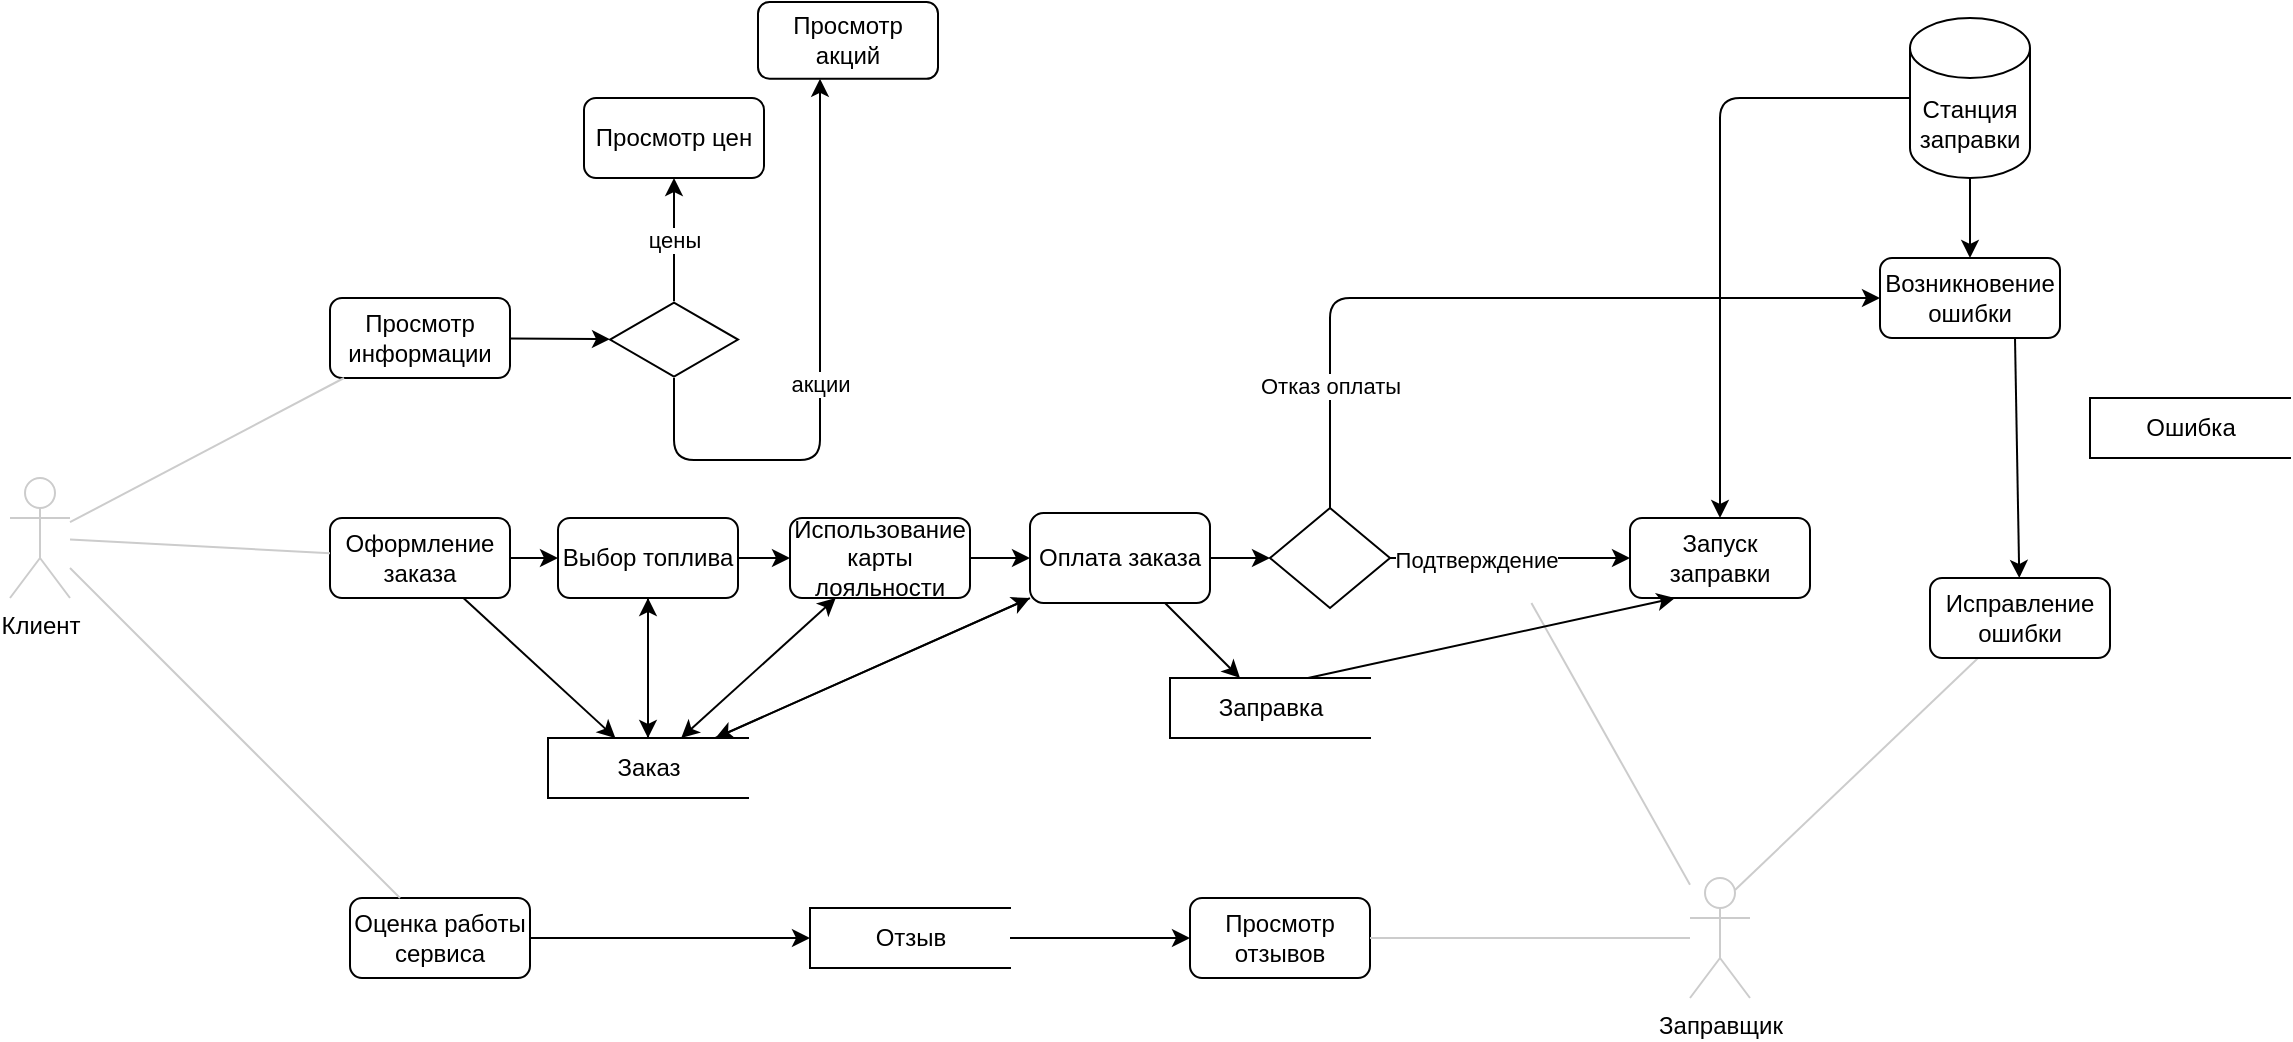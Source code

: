 <mxfile version="13.9.9" type="device"><diagram id="5GEMUtOIH0vdJ1ngVMHI" name="Страница 1"><mxGraphModel dx="852" dy="1664" grid="1" gridSize="10" guides="1" tooltips="1" connect="1" arrows="1" fold="1" page="1" pageScale="1" pageWidth="827" pageHeight="1169" math="0" shadow="0"><root><mxCell id="0"/><mxCell id="1" parent="0"/><mxCell id="qXA2Iq4RMXD0maplFMya-1" value="Клиент" style="shape=umlActor;verticalLabelPosition=bottom;verticalAlign=top;html=1;outlineConnect=0;strokeColor=#CCCCCC;rounded=1;" parent="1" vertex="1"><mxGeometry x="40" y="200" width="30" height="60" as="geometry"/></mxCell><mxCell id="qXA2Iq4RMXD0maplFMya-2" value="Просмотр информации" style="whiteSpace=wrap;html=1;rounded=1;" parent="1" vertex="1"><mxGeometry x="200" y="110" width="90" height="40" as="geometry"/></mxCell><mxCell id="YH_Gy40x2l6gPjEG8Hgx-11" style="edgeStyle=none;orthogonalLoop=1;jettySize=auto;html=1;" parent="1" source="qXA2Iq4RMXD0maplFMya-3" target="YH_Gy40x2l6gPjEG8Hgx-9" edge="1"><mxGeometry relative="1" as="geometry"/></mxCell><mxCell id="qXA2Iq4RMXD0maplFMya-3" value="Оценка работы сервиса" style="whiteSpace=wrap;html=1;rounded=1;" parent="1" vertex="1"><mxGeometry x="210" y="410" width="90" height="40" as="geometry"/></mxCell><mxCell id="YH_Gy40x2l6gPjEG8Hgx-16" style="edgeStyle=none;orthogonalLoop=1;jettySize=auto;html=1;" parent="1" source="qXA2Iq4RMXD0maplFMya-5" target="YH_Gy40x2l6gPjEG8Hgx-15" edge="1"><mxGeometry relative="1" as="geometry"/></mxCell><mxCell id="qXA2Iq4RMXD0maplFMya-5" value="Оформление заказа" style="whiteSpace=wrap;html=1;rounded=1;" parent="1" vertex="1"><mxGeometry x="200" y="220" width="90" height="40" as="geometry"/></mxCell><mxCell id="qXA2Iq4RMXD0maplFMya-8" value="" style="endArrow=none;html=1;endFill=0;strokeColor=#CCCCCC;" parent="1" source="qXA2Iq4RMXD0maplFMya-1" target="qXA2Iq4RMXD0maplFMya-2" edge="1"><mxGeometry width="50" height="50" relative="1" as="geometry"><mxPoint x="390" y="250" as="sourcePoint"/><mxPoint x="440" y="200" as="targetPoint"/></mxGeometry></mxCell><mxCell id="qXA2Iq4RMXD0maplFMya-9" value="" style="endArrow=none;html=1;endFill=0;strokeColor=#CCCCCC;" parent="1" source="qXA2Iq4RMXD0maplFMya-1" target="qXA2Iq4RMXD0maplFMya-5" edge="1"><mxGeometry width="50" height="50" relative="1" as="geometry"><mxPoint x="390" y="250" as="sourcePoint"/><mxPoint x="440" y="200" as="targetPoint"/></mxGeometry></mxCell><mxCell id="qXA2Iq4RMXD0maplFMya-10" value="" style="endArrow=none;html=1;endFill=0;strokeColor=#CCCCCC;" parent="1" source="qXA2Iq4RMXD0maplFMya-1" target="qXA2Iq4RMXD0maplFMya-3" edge="1"><mxGeometry width="50" height="50" relative="1" as="geometry"><mxPoint x="390" y="250" as="sourcePoint"/><mxPoint x="440" y="200" as="targetPoint"/></mxGeometry></mxCell><mxCell id="YH_Gy40x2l6gPjEG8Hgx-2" value="цены" style="edgeStyle=orthogonalEdgeStyle;orthogonalLoop=1;jettySize=auto;html=1;" parent="1" source="qXA2Iq4RMXD0maplFMya-11" target="qXA2Iq4RMXD0maplFMya-22" edge="1"><mxGeometry relative="1" as="geometry"><Array as="points"><mxPoint x="372" y="70"/></Array></mxGeometry></mxCell><mxCell id="qXA2Iq4RMXD0maplFMya-11" value="" style="html=1;whiteSpace=wrap;aspect=fixed;shape=isoRectangle;rounded=1;sketch=0;shadow=0;" parent="1" vertex="1"><mxGeometry x="340" y="111.6" width="64" height="38.4" as="geometry"/></mxCell><mxCell id="qXA2Iq4RMXD0maplFMya-18" value="" style="endArrow=classic;html=1;" parent="1" source="qXA2Iq4RMXD0maplFMya-2" target="qXA2Iq4RMXD0maplFMya-11" edge="1"><mxGeometry width="50" height="50" relative="1" as="geometry"><mxPoint x="380" y="250" as="sourcePoint"/><mxPoint x="340" y="130" as="targetPoint"/></mxGeometry></mxCell><mxCell id="qXA2Iq4RMXD0maplFMya-21" value="Просмотр акций" style="whiteSpace=wrap;html=1;rounded=1;" parent="1" vertex="1"><mxGeometry x="414" y="-38.0" width="90" height="38.4" as="geometry"/></mxCell><mxCell id="qXA2Iq4RMXD0maplFMya-22" value="Просмотр цен" style="whiteSpace=wrap;html=1;rounded=1;" parent="1" vertex="1"><mxGeometry x="327" y="10" width="90" height="40" as="geometry"/></mxCell><mxCell id="qXA2Iq4RMXD0maplFMya-23" value="акции" style="endArrow=classic;html=1;edgeStyle=orthogonalEdgeStyle;" parent="1" source="qXA2Iq4RMXD0maplFMya-11" target="qXA2Iq4RMXD0maplFMya-21" edge="1"><mxGeometry width="50" height="50" relative="1" as="geometry"><mxPoint x="380" y="260" as="sourcePoint"/><mxPoint x="430" y="210" as="targetPoint"/><Array as="points"><mxPoint x="372" y="191"/><mxPoint x="445" y="191"/></Array></mxGeometry></mxCell><mxCell id="YH_Gy40x2l6gPjEG8Hgx-20" style="edgeStyle=none;orthogonalLoop=1;jettySize=auto;html=1;" parent="1" source="qXA2Iq4RMXD0maplFMya-26" target="YH_Gy40x2l6gPjEG8Hgx-19" edge="1"><mxGeometry relative="1" as="geometry"/></mxCell><mxCell id="YH_Gy40x2l6gPjEG8Hgx-22" style="edgeStyle=none;orthogonalLoop=1;jettySize=auto;html=1;" parent="1" source="qXA2Iq4RMXD0maplFMya-26" target="YH_Gy40x2l6gPjEG8Hgx-15" edge="1"><mxGeometry relative="1" as="geometry"/></mxCell><mxCell id="HxqpyIgsa3HWsWN44gle-8" style="edgeStyle=orthogonalEdgeStyle;orthogonalLoop=1;jettySize=auto;html=1;entryX=0;entryY=0.5;entryDx=0;entryDy=0;" parent="1" source="qXA2Iq4RMXD0maplFMya-26" target="YH_Gy40x2l6gPjEG8Hgx-26" edge="1"><mxGeometry relative="1" as="geometry"/></mxCell><mxCell id="qXA2Iq4RMXD0maplFMya-26" value="Оплата заказа" style="whiteSpace=wrap;html=1;rounded=1;" parent="1" vertex="1"><mxGeometry x="550" y="217.5" width="90" height="45" as="geometry"/></mxCell><mxCell id="qXA2Iq4RMXD0maplFMya-27" value="Использование карты лояльности" style="whiteSpace=wrap;html=1;rounded=1;" parent="1" vertex="1"><mxGeometry x="430" y="220" width="90" height="40" as="geometry"/></mxCell><mxCell id="YH_Gy40x2l6gPjEG8Hgx-18" style="edgeStyle=none;orthogonalLoop=1;jettySize=auto;html=1;" parent="1" source="qXA2Iq4RMXD0maplFMya-28" target="YH_Gy40x2l6gPjEG8Hgx-15" edge="1"><mxGeometry relative="1" as="geometry"/></mxCell><mxCell id="qXA2Iq4RMXD0maplFMya-28" value="Выбор топлива" style="whiteSpace=wrap;html=1;rounded=1;" parent="1" vertex="1"><mxGeometry x="314" y="220" width="90" height="40" as="geometry"/></mxCell><mxCell id="qXA2Iq4RMXD0maplFMya-29" value="" style="endArrow=classic;html=1;" parent="1" source="qXA2Iq4RMXD0maplFMya-5" target="qXA2Iq4RMXD0maplFMya-28" edge="1"><mxGeometry width="50" height="50" relative="1" as="geometry"><mxPoint x="430" y="250" as="sourcePoint"/><mxPoint x="340" y="240" as="targetPoint"/><Array as="points"/></mxGeometry></mxCell><mxCell id="qXA2Iq4RMXD0maplFMya-30" value="" style="endArrow=classic;html=1;" parent="1" source="qXA2Iq4RMXD0maplFMya-28" target="qXA2Iq4RMXD0maplFMya-27" edge="1"><mxGeometry width="50" height="50" relative="1" as="geometry"><mxPoint x="430" y="250" as="sourcePoint"/><mxPoint x="480" y="200" as="targetPoint"/></mxGeometry></mxCell><mxCell id="qXA2Iq4RMXD0maplFMya-31" value="" style="endArrow=classic;html=1;" parent="1" source="qXA2Iq4RMXD0maplFMya-27" target="qXA2Iq4RMXD0maplFMya-26" edge="1"><mxGeometry width="50" height="50" relative="1" as="geometry"><mxPoint x="430" y="250" as="sourcePoint"/><mxPoint x="480" y="200" as="targetPoint"/></mxGeometry></mxCell><mxCell id="qXA2Iq4RMXD0maplFMya-32" value="Станция заправки" style="shape=cylinder3;whiteSpace=wrap;html=1;boundedLbl=1;backgroundOutline=1;size=15;rounded=1;" parent="1" vertex="1"><mxGeometry x="990" y="-30" width="60" height="80" as="geometry"/></mxCell><mxCell id="qXA2Iq4RMXD0maplFMya-56" style="orthogonalLoop=1;jettySize=auto;html=1;endArrow=none;endFill=0;strokeColor=#CCCCCC;exitX=0.75;exitY=0.1;exitDx=0;exitDy=0;exitPerimeter=0;" parent="1" source="qXA2Iq4RMXD0maplFMya-37" target="qXA2Iq4RMXD0maplFMya-55" edge="1"><mxGeometry relative="1" as="geometry"><mxPoint x="1044" y="380" as="targetPoint"/><mxPoint x="901.143" y="350" as="sourcePoint"/></mxGeometry></mxCell><mxCell id="qXA2Iq4RMXD0maplFMya-61" style="orthogonalLoop=1;jettySize=auto;html=1;endArrow=none;endFill=0;strokeColor=#CCCCCC;" parent="1" source="qXA2Iq4RMXD0maplFMya-37" edge="1"><mxGeometry relative="1" as="geometry"><mxPoint x="880" y="363.409" as="sourcePoint"/><mxPoint x="800.714" y="262.5" as="targetPoint"/></mxGeometry></mxCell><mxCell id="qXA2Iq4RMXD0maplFMya-37" value="Заправщик" style="shape=umlActor;verticalLabelPosition=bottom;verticalAlign=top;html=1;outlineConnect=0;strokeColor=#CCCCCC;rounded=1;" parent="1" vertex="1"><mxGeometry x="880" y="400" width="30" height="60" as="geometry"/></mxCell><mxCell id="qXA2Iq4RMXD0maplFMya-38" value="Запуск заправки" style="whiteSpace=wrap;html=1;rounded=1;" parent="1" vertex="1"><mxGeometry x="850" y="220" width="90" height="40" as="geometry"/></mxCell><mxCell id="qXA2Iq4RMXD0maplFMya-41" value="" style="endArrow=classic;html=1;edgeStyle=orthogonalEdgeStyle;exitX=0;exitY=0.5;exitDx=0;exitDy=0;exitPerimeter=0;entryX=0.5;entryY=0;entryDx=0;entryDy=0;" parent="1" source="qXA2Iq4RMXD0maplFMya-32" target="qXA2Iq4RMXD0maplFMya-38" edge="1"><mxGeometry width="50" height="50" relative="1" as="geometry"><mxPoint x="850" y="10" as="sourcePoint"/><mxPoint x="789" y="220" as="targetPoint"/></mxGeometry></mxCell><mxCell id="qXA2Iq4RMXD0maplFMya-43" value="Возникновение ошибки" style="whiteSpace=wrap;html=1;rounded=1;" parent="1" vertex="1"><mxGeometry x="975" y="90" width="90" height="40" as="geometry"/></mxCell><mxCell id="qXA2Iq4RMXD0maplFMya-45" value="" style="endArrow=classic;html=1;" parent="1" source="qXA2Iq4RMXD0maplFMya-32" target="qXA2Iq4RMXD0maplFMya-43" edge="1"><mxGeometry width="50" height="50" relative="1" as="geometry"><mxPoint x="884" y="50" as="sourcePoint"/><mxPoint x="904" y="80" as="targetPoint"/></mxGeometry></mxCell><mxCell id="qXA2Iq4RMXD0maplFMya-49" value="" style="endArrow=classic;html=1;exitX=0.75;exitY=1;exitDx=0;exitDy=0;" parent="1" source="qXA2Iq4RMXD0maplFMya-43" target="qXA2Iq4RMXD0maplFMya-55" edge="1"><mxGeometry width="50" height="50" relative="1" as="geometry"><mxPoint x="784" y="160" as="sourcePoint"/><mxPoint x="964" y="171.6" as="targetPoint"/><Array as="points"/></mxGeometry></mxCell><mxCell id="qXA2Iq4RMXD0maplFMya-55" value="Исправление ошибки" style="whiteSpace=wrap;html=1;rounded=1;" parent="1" vertex="1"><mxGeometry x="1000" y="250" width="90" height="40" as="geometry"/></mxCell><mxCell id="YH_Gy40x2l6gPjEG8Hgx-13" style="edgeStyle=none;orthogonalLoop=1;jettySize=auto;html=1;" parent="1" source="YH_Gy40x2l6gPjEG8Hgx-9" target="YH_Gy40x2l6gPjEG8Hgx-12" edge="1"><mxGeometry relative="1" as="geometry"/></mxCell><mxCell id="YH_Gy40x2l6gPjEG8Hgx-9" value="Отзыв" style="html=1;dashed=0;whitespace=wrap;shape=partialRectangle;right=0;strokeColor=#000000;rounded=1;" parent="1" vertex="1"><mxGeometry x="440" y="415" width="100" height="30" as="geometry"/></mxCell><mxCell id="YH_Gy40x2l6gPjEG8Hgx-12" value="Просмотр отзывов" style="whiteSpace=wrap;html=1;rounded=1;" parent="1" vertex="1"><mxGeometry x="630" y="410" width="90" height="40" as="geometry"/></mxCell><mxCell id="YH_Gy40x2l6gPjEG8Hgx-14" style="orthogonalLoop=1;jettySize=auto;html=1;endArrow=none;endFill=0;strokeColor=#CCCCCC;" parent="1" source="qXA2Iq4RMXD0maplFMya-37" target="YH_Gy40x2l6gPjEG8Hgx-12" edge="1"><mxGeometry relative="1" as="geometry"><mxPoint x="830" y="370.909" as="sourcePoint"/><mxPoint x="750.714" y="270" as="targetPoint"/></mxGeometry></mxCell><mxCell id="YH_Gy40x2l6gPjEG8Hgx-17" style="edgeStyle=none;orthogonalLoop=1;jettySize=auto;html=1;" parent="1" source="YH_Gy40x2l6gPjEG8Hgx-15" target="qXA2Iq4RMXD0maplFMya-28" edge="1"><mxGeometry relative="1" as="geometry"/></mxCell><mxCell id="YH_Gy40x2l6gPjEG8Hgx-23" style="edgeStyle=none;orthogonalLoop=1;jettySize=auto;html=1;" parent="1" source="YH_Gy40x2l6gPjEG8Hgx-15" target="qXA2Iq4RMXD0maplFMya-26" edge="1"><mxGeometry relative="1" as="geometry"/></mxCell><mxCell id="YH_Gy40x2l6gPjEG8Hgx-15" value="Заказ" style="html=1;dashed=0;whitespace=wrap;shape=partialRectangle;right=0;strokeColor=#000000;rounded=1;" parent="1" vertex="1"><mxGeometry x="309" y="330" width="100" height="30" as="geometry"/></mxCell><mxCell id="YH_Gy40x2l6gPjEG8Hgx-21" style="edgeStyle=none;orthogonalLoop=1;jettySize=auto;html=1;entryX=0.25;entryY=1;entryDx=0;entryDy=0;exitX=0.69;exitY=0;exitDx=0;exitDy=0;exitPerimeter=0;" parent="1" source="YH_Gy40x2l6gPjEG8Hgx-19" target="qXA2Iq4RMXD0maplFMya-38" edge="1"><mxGeometry relative="1" as="geometry"><mxPoint x="690" y="290" as="sourcePoint"/></mxGeometry></mxCell><mxCell id="YH_Gy40x2l6gPjEG8Hgx-19" value="Заправка" style="html=1;dashed=0;whitespace=wrap;shape=partialRectangle;right=0;strokeColor=#000000;rounded=1;" parent="1" vertex="1"><mxGeometry x="620" y="300" width="100" height="30" as="geometry"/></mxCell><mxCell id="YH_Gy40x2l6gPjEG8Hgx-25" value="Ошибка" style="html=1;dashed=0;whitespace=wrap;shape=partialRectangle;right=0;strokeColor=#000000;rounded=1;" parent="1" vertex="1"><mxGeometry x="1080" y="160" width="100" height="30" as="geometry"/></mxCell><mxCell id="HxqpyIgsa3HWsWN44gle-17" style="edgeStyle=orthogonalEdgeStyle;orthogonalLoop=1;jettySize=auto;html=1;entryX=0;entryY=0.5;entryDx=0;entryDy=0;" parent="1" source="YH_Gy40x2l6gPjEG8Hgx-26" target="qXA2Iq4RMXD0maplFMya-43" edge="1"><mxGeometry relative="1" as="geometry"><Array as="points"><mxPoint x="700" y="110"/></Array></mxGeometry></mxCell><mxCell id="HxqpyIgsa3HWsWN44gle-18" value="Отказ оплаты" style="edgeLabel;html=1;align=center;verticalAlign=middle;resizable=0;points=[];" parent="HxqpyIgsa3HWsWN44gle-17" vertex="1" connectable="0"><mxGeometry x="-0.68" relative="1" as="geometry"><mxPoint as="offset"/></mxGeometry></mxCell><mxCell id="YH_Gy40x2l6gPjEG8Hgx-26" value="" style="shape=rhombus;html=1;dashed=0;whitespace=wrap;perimeter=rhombusPerimeter;rounded=0;" parent="1" vertex="1"><mxGeometry x="670" y="215" width="60" height="50" as="geometry"/></mxCell><mxCell id="HxqpyIgsa3HWsWN44gle-4" value="" style="endArrow=classic;startArrow=classic;html=1;" parent="1" source="YH_Gy40x2l6gPjEG8Hgx-15" target="qXA2Iq4RMXD0maplFMya-27" edge="1"><mxGeometry width="50" height="50" relative="1" as="geometry"><mxPoint x="376" y="330" as="sourcePoint"/><mxPoint x="530" y="260" as="targetPoint"/><Array as="points"/></mxGeometry></mxCell><mxCell id="HxqpyIgsa3HWsWN44gle-6" style="edgeStyle=orthogonalEdgeStyle;orthogonalLoop=1;jettySize=auto;html=1;exitX=0.5;exitY=1;exitDx=0;exitDy=0;" parent="1" source="qXA2Iq4RMXD0maplFMya-55" target="qXA2Iq4RMXD0maplFMya-55" edge="1"><mxGeometry relative="1" as="geometry"/></mxCell><mxCell id="HxqpyIgsa3HWsWN44gle-16" value="" style="endArrow=classic;html=1;exitX=1;exitY=0.5;exitDx=0;exitDy=0;entryX=0;entryY=0.5;entryDx=0;entryDy=0;" parent="1" source="YH_Gy40x2l6gPjEG8Hgx-26" target="qXA2Iq4RMXD0maplFMya-38" edge="1"><mxGeometry width="50" height="50" relative="1" as="geometry"><mxPoint x="740" y="200" as="sourcePoint"/><mxPoint x="760" y="240" as="targetPoint"/><Array as="points"><mxPoint x="740" y="240"/></Array></mxGeometry></mxCell><mxCell id="HxqpyIgsa3HWsWN44gle-19" value="Подтверждение" style="edgeLabel;html=1;align=center;verticalAlign=middle;resizable=0;points=[];" parent="HxqpyIgsa3HWsWN44gle-16" vertex="1" connectable="0"><mxGeometry x="-0.283" y="-1" relative="1" as="geometry"><mxPoint as="offset"/></mxGeometry></mxCell></root></mxGraphModel></diagram></mxfile>